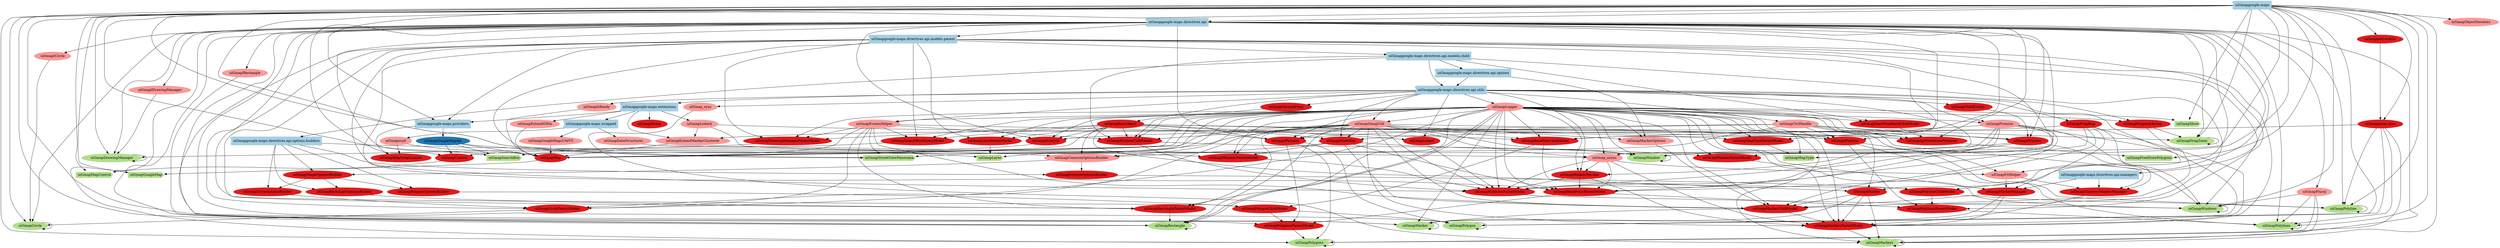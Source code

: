 digraph dependencies {
  node[shape="component",style="filled",colorscheme=paired12]

    node[shape="component"]
    
      "uiGmapgoogle-maps.providers"[label="uiGmapgoogle-maps.providers", color=1]
    
      "uiGmapgoogle-maps.wrapped"[label="uiGmapgoogle-maps.wrapped", color=1]
    
      "uiGmapgoogle-maps.extensions"[label="uiGmapgoogle-maps.extensions", color=1]
    
      "uiGmapgoogle-maps.directives.api.utils"[label="uiGmapgoogle-maps.directives.api.utils", color=1]
    
      "uiGmapgoogle-maps.directives.api.managers"[label="uiGmapgoogle-maps.directives.api.managers", color=1]
    
      "uiGmapgoogle-maps.directives.api.options"[label="uiGmapgoogle-maps.directives.api.options", color=1]
    
      "uiGmapgoogle-maps.directives.api.options.builders"[label="uiGmapgoogle-maps.directives.api.options.builders", color=1]
    
      "uiGmapgoogle-maps.directives.api.models.child"[label="uiGmapgoogle-maps.directives.api.models.child", color=1]
    
      "uiGmapgoogle-maps.directives.api.models.parent"[label="uiGmapgoogle-maps.directives.api.models.parent", color=1]
    
      "uiGmapgoogle-maps.directives.api"[label="uiGmapgoogle-maps.directives.api", color=1]
    
      "uiGmapgoogle-maps"[label="uiGmapgoogle-maps", color=1]
    

    
      
    
      
    
      
        "uiGmapgoogle-maps.extensions" -> "uiGmapgoogle-maps.wrapped"
      
        "uiGmapgoogle-maps.extensions" -> "uiGmapgoogle-maps.providers"
      
    
      
        "uiGmapgoogle-maps.directives.api.utils" -> "uiGmapgoogle-maps.extensions"
      
    
      
    
      
        "uiGmapgoogle-maps.directives.api.options" -> "uiGmapgoogle-maps.directives.api.utils"
      
    
      
    
      
        "uiGmapgoogle-maps.directives.api.models.child" -> "uiGmapgoogle-maps.directives.api.utils"
      
        "uiGmapgoogle-maps.directives.api.models.child" -> "uiGmapgoogle-maps.directives.api.options"
      
        "uiGmapgoogle-maps.directives.api.models.child" -> "uiGmapgoogle-maps.directives.api.options.builders"
      
    
      
        "uiGmapgoogle-maps.directives.api.models.parent" -> "uiGmapgoogle-maps.directives.api.managers"
      
        "uiGmapgoogle-maps.directives.api.models.parent" -> "uiGmapgoogle-maps.directives.api.models.child"
      
        "uiGmapgoogle-maps.directives.api.models.parent" -> "uiGmapgoogle-maps.providers"
      
    
      
        "uiGmapgoogle-maps.directives.api" -> "uiGmapgoogle-maps.directives.api.models.parent"
      
    
      
        "uiGmapgoogle-maps" -> "uiGmapgoogle-maps.directives.api"
      
        "uiGmapgoogle-maps" -> "uiGmapgoogle-maps.providers"
      
    

    node[shape="ellipse"]


    
      
        "uiGmapGoogleMapApi"[label="uiGmapGoogleMapApi", color=2]
      

      

      

      
        "uiGmapMapScriptLoader"[label="uiGmapMapScriptLoader", color=6]
      


      node[shape="cds"]

      

      





      node[shape="ellipse"]
      
        "uiGmapgoogle-maps.providers" -> "uiGmapGoogleMapApi"
      

      

      

      

      
        "uiGmapgoogle-maps.providers" -> "uiGmapMapScriptLoader"
      

      











      node[shape="ellipse",style="filled", color=8]
      
        
      

      

      

      

      
        
          "uiGmapuuid"[label="uiGmapuuid"]
          "uiGmapuuid" -> "uiGmapMapScriptLoader"
        
      

      

    
      

      

      
        "uiGmapuuid"[label="uiGmapuuid", color=5]
      
        "uiGmapGoogleMapsUtilV3"[label="uiGmapGoogleMapsUtilV3", color=5]
      
        "uiGmapDataStructures"[label="uiGmapDataStructures", color=5]
      

      


      node[shape="cds"]

      

      





      node[shape="ellipse"]
      

      

      

      
        "uiGmapgoogle-maps.wrapped" -> "uiGmapuuid"
      
        "uiGmapgoogle-maps.wrapped" -> "uiGmapGoogleMapsUtilV3"
      
        "uiGmapgoogle-maps.wrapped" -> "uiGmapDataStructures"
      

      

      











      node[shape="ellipse",style="filled", color=8]
      

      

      

      
        
      
        
      
        
      

      

      

    
      

      

      
        "uiGmapExtendGWin"[label="uiGmapExtendGWin", color=5]
      
        "uiGmapLodash"[label="uiGmapLodash", color=5]
      
        "uiGmapExtendMarkerClusterer"[label="uiGmapExtendMarkerClusterer", color=5]
      

      
        "uiGmapString"[label="uiGmapString", color=6]
      


      node[shape="cds"]

      

      





      node[shape="ellipse"]
      

      

      

      
        "uiGmapgoogle-maps.extensions" -> "uiGmapExtendGWin"
      
        "uiGmapgoogle-maps.extensions" -> "uiGmapLodash"
      
        "uiGmapgoogle-maps.extensions" -> "uiGmapExtendMarkerClusterer"
      

      
        "uiGmapgoogle-maps.extensions" -> "uiGmapString"
      

      











      node[shape="ellipse",style="filled", color=8]
      

      

      

      
        
      
        
      
        
          "uiGmapLodash"[label="uiGmapLodash"]
          "uiGmapLodash" -> "uiGmapExtendMarkerClusterer"
        
          "uiGmapPropMap"[label="uiGmapPropMap"]
          "uiGmapPropMap" -> "uiGmapExtendMarkerClusterer"
        
      

      
        
      

      

    
      

      

      
        "uiGmap_sync"[label="uiGmap_sync", color=5]
      
        "uiGmap_async"[label="uiGmap_async", color=5]
      
        "uiGmapCtrlHandle"[label="uiGmapCtrlHandle", color=5]
      
        "uiGmapEventsHelper"[label="uiGmapEventsHelper", color=5]
      
        "uiGmapFitHelper"[label="uiGmapFitHelper", color=5]
      
        "uiGmapGmapUtil"[label="uiGmapGmapUtil", color=5]
      
        "uiGmapIsReady"[label="uiGmapIsReady", color=5]
      
        "uiGmapLogger"[label="uiGmapLogger", color=5]
      
        "uiGmapPromise"[label="uiGmapPromise", color=5]
      

      
        "uiGmapBaseObject"[label="uiGmapBaseObject", color=6]
      
        "uiGmapChildEvents"[label="uiGmapChildEvents", color=6]
      
        "uiGmapLinked"[label="uiGmapLinked", color=6]
      
        "uiGmapModelKey"[label="uiGmapModelKey", color=6]
      
        "uiGmapModelsWatcher"[label="uiGmapModelsWatcher", color=6]
      
        "uiGmapPropMap"[label="uiGmapPropMap", color=6]
      
        "uiGmapPropertyAction"[label="uiGmapPropertyAction", color=6]
      
        "uiGmapChromeFixes"[label="uiGmapChromeFixes", color=6]
      


      node[shape="cds"]

      

      





      node[shape="ellipse"]
      

      

      

      
        "uiGmapgoogle-maps.directives.api.utils" -> "uiGmap_sync"
      
        "uiGmapgoogle-maps.directives.api.utils" -> "uiGmap_async"
      
        "uiGmapgoogle-maps.directives.api.utils" -> "uiGmapCtrlHandle"
      
        "uiGmapgoogle-maps.directives.api.utils" -> "uiGmapEventsHelper"
      
        "uiGmapgoogle-maps.directives.api.utils" -> "uiGmapFitHelper"
      
        "uiGmapgoogle-maps.directives.api.utils" -> "uiGmapGmapUtil"
      
        "uiGmapgoogle-maps.directives.api.utils" -> "uiGmapIsReady"
      
        "uiGmapgoogle-maps.directives.api.utils" -> "uiGmapLogger"
      
        "uiGmapgoogle-maps.directives.api.utils" -> "uiGmapPromise"
      

      
        "uiGmapgoogle-maps.directives.api.utils" -> "uiGmapBaseObject"
      
        "uiGmapgoogle-maps.directives.api.utils" -> "uiGmapChildEvents"
      
        "uiGmapgoogle-maps.directives.api.utils" -> "uiGmapLinked"
      
        "uiGmapgoogle-maps.directives.api.utils" -> "uiGmapModelKey"
      
        "uiGmapgoogle-maps.directives.api.utils" -> "uiGmapModelsWatcher"
      
        "uiGmapgoogle-maps.directives.api.utils" -> "uiGmapPropMap"
      
        "uiGmapgoogle-maps.directives.api.utils" -> "uiGmapPropertyAction"
      
        "uiGmapgoogle-maps.directives.api.utils" -> "uiGmapChromeFixes"
      

      











      node[shape="ellipse",style="filled", color=8]
      

      

      

      
        
      
        
          "uiGmapPromise"[label="uiGmapPromise"]
          "uiGmapPromise" -> "uiGmap_async"
        
          "uiGmapLogger"[label="uiGmapLogger"]
          "uiGmapLogger" -> "uiGmap_async"
        
          "uiGmapDataStructures"[label="uiGmapDataStructures"]
          "uiGmapDataStructures" -> "uiGmap_async"
        
          "uiGmapGmapUtil"[label="uiGmapGmapUtil"]
          "uiGmapGmapUtil" -> "uiGmap_async"
        
      
        
      
        
          "uiGmapLogger"[label="uiGmapLogger"]
          "uiGmapLogger" -> "uiGmapEventsHelper"
        
      
        
          "uiGmapLogger"[label="uiGmapLogger"]
          "uiGmapLogger" -> "uiGmapFitHelper"
        
          "uiGmap_async"[label="uiGmap_async"]
          "uiGmap_async" -> "uiGmapFitHelper"
        
      
        
          "uiGmapLogger"[label="uiGmapLogger"]
          "uiGmapLogger" -> "uiGmapGmapUtil"
        
      
        
      
        
      
        
          "uiGmapLogger"[label="uiGmapLogger"]
          "uiGmapLogger" -> "uiGmapPromise"
        
      

      
        
      
        
      
        
          "uiGmapBaseObject"[label="uiGmapBaseObject"]
          "uiGmapBaseObject" -> "uiGmapLinked"
        
      
        
          "uiGmapBaseObject"[label="uiGmapBaseObject"]
          "uiGmapBaseObject" -> "uiGmapModelKey"
        
          "uiGmapGmapUtil"[label="uiGmapGmapUtil"]
          "uiGmapGmapUtil" -> "uiGmapModelKey"
        
          "uiGmapPromise"[label="uiGmapPromise"]
          "uiGmapPromise" -> "uiGmapModelKey"
        
      
        
          "uiGmapLogger"[label="uiGmapLogger"]
          "uiGmapLogger" -> "uiGmapModelsWatcher"
        
          "uiGmap_async"[label="uiGmap_async"]
          "uiGmap_async" -> "uiGmapModelsWatcher"
        
          "uiGmapPromise"[label="uiGmapPromise"]
          "uiGmapPromise" -> "uiGmapModelsWatcher"
        
      
        
      
        
          "uiGmapLogger"[label="uiGmapLogger"]
          "uiGmapLogger" -> "uiGmapPropertyAction"
        
      
        
      

      

    
      

      

      

      
        "uiGmapClustererMarkerManager"[label="uiGmapClustererMarkerManager", color=6]
      
        "uiGmapMarkerManager"[label="uiGmapMarkerManager", color=6]
      


      node[shape="cds"]

      

      





      node[shape="ellipse"]
      

      

      

      

      
        "uiGmapgoogle-maps.directives.api.managers" -> "uiGmapClustererMarkerManager"
      
        "uiGmapgoogle-maps.directives.api.managers" -> "uiGmapMarkerManager"
      

      











      node[shape="ellipse",style="filled", color=8]
      

      

      

      

      
        
          "uiGmapLogger"[label="uiGmapLogger"]
          "uiGmapLogger" -> "uiGmapClustererMarkerManager"
        
          "uiGmapFitHelper"[label="uiGmapFitHelper"]
          "uiGmapFitHelper" -> "uiGmapClustererMarkerManager"
        
          "uiGmapPropMap"[label="uiGmapPropMap"]
          "uiGmapPropMap" -> "uiGmapClustererMarkerManager"
        
      
        
          "uiGmapLogger"[label="uiGmapLogger"]
          "uiGmapLogger" -> "uiGmapMarkerManager"
        
          "uiGmapFitHelper"[label="uiGmapFitHelper"]
          "uiGmapFitHelper" -> "uiGmapMarkerManager"
        
          "uiGmapPropMap"[label="uiGmapPropMap"]
          "uiGmapPropMap" -> "uiGmapMarkerManager"
        
      

      

    
      

      

      
        "uiGmapMarkerOptions"[label="uiGmapMarkerOptions", color=5]
      

      


      node[shape="cds"]

      

      





      node[shape="ellipse"]
      

      

      

      
        "uiGmapgoogle-maps.directives.api.options" -> "uiGmapMarkerOptions"
      

      

      











      node[shape="ellipse",style="filled", color=8]
      

      

      

      
        
          "uiGmapLogger"[label="uiGmapLogger"]
          "uiGmapLogger" -> "uiGmapMarkerOptions"
        
          "uiGmapGmapUtil"[label="uiGmapGmapUtil"]
          "uiGmapGmapUtil" -> "uiGmapMarkerOptions"
        
      

      

      

    
      

      

      
        "uiGmapCommonOptionsBuilder"[label="uiGmapCommonOptionsBuilder", color=5]
      

      
        "uiGmapPolylineOptionsBuilder"[label="uiGmapPolylineOptionsBuilder", color=6]
      
        "uiGmapShapeOptionsBuilder"[label="uiGmapShapeOptionsBuilder", color=6]
      
        "uiGmapPolygonOptionsBuilder"[label="uiGmapPolygonOptionsBuilder", color=6]
      
        "uiGmapRectangleOptionsBuilder"[label="uiGmapRectangleOptionsBuilder", color=6]
      
        "uiGmapCircleOptionsBuilder"[label="uiGmapCircleOptionsBuilder", color=6]
      


      node[shape="cds"]

      

      





      node[shape="ellipse"]
      

      

      

      
        "uiGmapgoogle-maps.directives.api.options.builders" -> "uiGmapCommonOptionsBuilder"
      

      
        "uiGmapgoogle-maps.directives.api.options.builders" -> "uiGmapPolylineOptionsBuilder"
      
        "uiGmapgoogle-maps.directives.api.options.builders" -> "uiGmapShapeOptionsBuilder"
      
        "uiGmapgoogle-maps.directives.api.options.builders" -> "uiGmapPolygonOptionsBuilder"
      
        "uiGmapgoogle-maps.directives.api.options.builders" -> "uiGmapRectangleOptionsBuilder"
      
        "uiGmapgoogle-maps.directives.api.options.builders" -> "uiGmapCircleOptionsBuilder"
      

      











      node[shape="ellipse",style="filled", color=8]
      

      

      

      
        
          "uiGmapBaseObject"[label="uiGmapBaseObject"]
          "uiGmapBaseObject" -> "uiGmapCommonOptionsBuilder"
        
          "uiGmapLogger"[label="uiGmapLogger"]
          "uiGmapLogger" -> "uiGmapCommonOptionsBuilder"
        
          "uiGmapModelKey"[label="uiGmapModelKey"]
          "uiGmapModelKey" -> "uiGmapCommonOptionsBuilder"
        
      

      
        
          "uiGmapCommonOptionsBuilder"[label="uiGmapCommonOptionsBuilder"]
          "uiGmapCommonOptionsBuilder" -> "uiGmapPolylineOptionsBuilder"
        
      
        
          "uiGmapCommonOptionsBuilder"[label="uiGmapCommonOptionsBuilder"]
          "uiGmapCommonOptionsBuilder" -> "uiGmapShapeOptionsBuilder"
        
      
        
          "uiGmapShapeOptionsBuilder"[label="uiGmapShapeOptionsBuilder"]
          "uiGmapShapeOptionsBuilder" -> "uiGmapPolygonOptionsBuilder"
        
      
        
          "uiGmapShapeOptionsBuilder"[label="uiGmapShapeOptionsBuilder"]
          "uiGmapShapeOptionsBuilder" -> "uiGmapRectangleOptionsBuilder"
        
      
        
          "uiGmapShapeOptionsBuilder"[label="uiGmapShapeOptionsBuilder"]
          "uiGmapShapeOptionsBuilder" -> "uiGmapCircleOptionsBuilder"
        
      

      

    
      

      

      

      
        "uiGmapDrawFreeHandChildModel"[label="uiGmapDrawFreeHandChildModel", color=6]
      
        "uiGmapMarkerChildModel"[label="uiGmapMarkerChildModel", color=6]
      
        "uiGmapWindowChildModel"[label="uiGmapWindowChildModel", color=6]
      


      node[shape="cds"]

      

      





      node[shape="ellipse"]
      

      

      

      

      
        "uiGmapgoogle-maps.directives.api.models.child" -> "uiGmapDrawFreeHandChildModel"
      
        "uiGmapgoogle-maps.directives.api.models.child" -> "uiGmapMarkerChildModel"
      
        "uiGmapgoogle-maps.directives.api.models.child" -> "uiGmapWindowChildModel"
      

      











      node[shape="ellipse",style="filled", color=8]
      

      

      

      

      
        
          "uiGmapLogger"[label="uiGmapLogger"]
          "uiGmapLogger" -> "uiGmapDrawFreeHandChildModel"
        
      
        
          "uiGmapModelKey"[label="uiGmapModelKey"]
          "uiGmapModelKey" -> "uiGmapMarkerChildModel"
        
          "uiGmapGmapUtil"[label="uiGmapGmapUtil"]
          "uiGmapGmapUtil" -> "uiGmapMarkerChildModel"
        
          "uiGmapLogger"[label="uiGmapLogger"]
          "uiGmapLogger" -> "uiGmapMarkerChildModel"
        
          "uiGmapEventsHelper"[label="uiGmapEventsHelper"]
          "uiGmapEventsHelper" -> "uiGmapMarkerChildModel"
        
          "uiGmapPropertyAction"[label="uiGmapPropertyAction"]
          "uiGmapPropertyAction" -> "uiGmapMarkerChildModel"
        
          "uiGmapMarkerOptions"[label="uiGmapMarkerOptions"]
          "uiGmapMarkerOptions" -> "uiGmapMarkerChildModel"
        
          "uiGmapIMarker"[label="uiGmapIMarker"]
          "uiGmapIMarker" -> "uiGmapMarkerChildModel"
        
          "uiGmapMarkerManager"[label="uiGmapMarkerManager"]
          "uiGmapMarkerManager" -> "uiGmapMarkerChildModel"
        
          "uiGmapPromise"[label="uiGmapPromise"]
          "uiGmapPromise" -> "uiGmapMarkerChildModel"
        
      
        
          "uiGmapBaseObject"[label="uiGmapBaseObject"]
          "uiGmapBaseObject" -> "uiGmapWindowChildModel"
        
          "uiGmapGmapUtil"[label="uiGmapGmapUtil"]
          "uiGmapGmapUtil" -> "uiGmapWindowChildModel"
        
          "uiGmapLogger"[label="uiGmapLogger"]
          "uiGmapLogger" -> "uiGmapWindowChildModel"
        
          "uiGmapChromeFixes"[label="uiGmapChromeFixes"]
          "uiGmapChromeFixes" -> "uiGmapWindowChildModel"
        
          "uiGmapEventsHelper"[label="uiGmapEventsHelper"]
          "uiGmapEventsHelper" -> "uiGmapWindowChildModel"
        
      

      

    
      

      

      

      
        "uiGmapBasePolysParentModel"[label="uiGmapBasePolysParentModel", color=6]
      
        "uiGmapCircleParentModel"[label="uiGmapCircleParentModel", color=6]
      
        "uiGmapDrawingManagerParentModel"[label="uiGmapDrawingManagerParentModel", color=6]
      
        "uiGmapIMarkerParentModel"[label="uiGmapIMarkerParentModel", color=6]
      
        "uiGmapIWindowParentModel"[label="uiGmapIWindowParentModel", color=6]
      
        "uiGmapLayerParentModel"[label="uiGmapLayerParentModel", color=6]
      
        "uiGmapMapTypeParentModel"[label="uiGmapMapTypeParentModel", color=6]
      
        "uiGmapMarkersParentModel"[label="uiGmapMarkersParentModel", color=6]
      
        "uiGmapPolygonsParentModel"[label="uiGmapPolygonsParentModel", color=6]
      
        "uiGmapPolylinesParentModel"[label="uiGmapPolylinesParentModel", color=6]
      
        "uiGmapRectangleParentModel"[label="uiGmapRectangleParentModel", color=6]
      
        "uiGmapSearchBoxParentModel"[label="uiGmapSearchBoxParentModel", color=6]
      
        "uiGmapWindowsParentModel"[label="uiGmapWindowsParentModel", color=6]
      


      node[shape="cds"]

      

      





      node[shape="ellipse"]
      

      

      

      

      
        "uiGmapgoogle-maps.directives.api.models.parent" -> "uiGmapBasePolysParentModel"
      
        "uiGmapgoogle-maps.directives.api.models.parent" -> "uiGmapCircleParentModel"
      
        "uiGmapgoogle-maps.directives.api.models.parent" -> "uiGmapDrawingManagerParentModel"
      
        "uiGmapgoogle-maps.directives.api.models.parent" -> "uiGmapIMarkerParentModel"
      
        "uiGmapgoogle-maps.directives.api.models.parent" -> "uiGmapIWindowParentModel"
      
        "uiGmapgoogle-maps.directives.api.models.parent" -> "uiGmapLayerParentModel"
      
        "uiGmapgoogle-maps.directives.api.models.parent" -> "uiGmapMapTypeParentModel"
      
        "uiGmapgoogle-maps.directives.api.models.parent" -> "uiGmapMarkersParentModel"
      
        "uiGmapgoogle-maps.directives.api.models.parent" -> "uiGmapPolygonsParentModel"
      
        "uiGmapgoogle-maps.directives.api.models.parent" -> "uiGmapPolylinesParentModel"
      
        "uiGmapgoogle-maps.directives.api.models.parent" -> "uiGmapRectangleParentModel"
      
        "uiGmapgoogle-maps.directives.api.models.parent" -> "uiGmapSearchBoxParentModel"
      
        "uiGmapgoogle-maps.directives.api.models.parent" -> "uiGmapWindowsParentModel"
      

      











      node[shape="ellipse",style="filled", color=8]
      

      

      

      

      
        
          "uiGmapLogger"[label="uiGmapLogger"]
          "uiGmapLogger" -> "uiGmapBasePolysParentModel"
        
          "uiGmapModelKey"[label="uiGmapModelKey"]
          "uiGmapModelKey" -> "uiGmapBasePolysParentModel"
        
          "uiGmapModelsWatcher"[label="uiGmapModelsWatcher"]
          "uiGmapModelsWatcher" -> "uiGmapBasePolysParentModel"
        
          "uiGmapPropMap"[label="uiGmapPropMap"]
          "uiGmapPropMap" -> "uiGmapBasePolysParentModel"
        
          "uiGmap_async"[label="uiGmap_async"]
          "uiGmap_async" -> "uiGmapBasePolysParentModel"
        
          "uiGmapPromise"[label="uiGmapPromise"]
          "uiGmapPromise" -> "uiGmapBasePolysParentModel"
        
      
        
          "uiGmapLogger"[label="uiGmapLogger"]
          "uiGmapLogger" -> "uiGmapCircleParentModel"
        
          "uiGmapGmapUtil"[label="uiGmapGmapUtil"]
          "uiGmapGmapUtil" -> "uiGmapCircleParentModel"
        
          "uiGmapEventsHelper"[label="uiGmapEventsHelper"]
          "uiGmapEventsHelper" -> "uiGmapCircleParentModel"
        
          "uiGmapCircleOptionsBuilder"[label="uiGmapCircleOptionsBuilder"]
          "uiGmapCircleOptionsBuilder" -> "uiGmapCircleParentModel"
        
      
        
          "uiGmapLogger"[label="uiGmapLogger"]
          "uiGmapLogger" -> "uiGmapDrawingManagerParentModel"
        
          "uiGmapBaseObject"[label="uiGmapBaseObject"]
          "uiGmapBaseObject" -> "uiGmapDrawingManagerParentModel"
        
          "uiGmapEventsHelper"[label="uiGmapEventsHelper"]
          "uiGmapEventsHelper" -> "uiGmapDrawingManagerParentModel"
        
      
        
          "uiGmapModelKey"[label="uiGmapModelKey"]
          "uiGmapModelKey" -> "uiGmapIMarkerParentModel"
        
          "uiGmapLogger"[label="uiGmapLogger"]
          "uiGmapLogger" -> "uiGmapIMarkerParentModel"
        
      
        
          "uiGmapModelKey"[label="uiGmapModelKey"]
          "uiGmapModelKey" -> "uiGmapIWindowParentModel"
        
          "uiGmapGmapUtil"[label="uiGmapGmapUtil"]
          "uiGmapGmapUtil" -> "uiGmapIWindowParentModel"
        
          "uiGmapLogger"[label="uiGmapLogger"]
          "uiGmapLogger" -> "uiGmapIWindowParentModel"
        
      
        
          "uiGmapBaseObject"[label="uiGmapBaseObject"]
          "uiGmapBaseObject" -> "uiGmapLayerParentModel"
        
          "uiGmapLogger"[label="uiGmapLogger"]
          "uiGmapLogger" -> "uiGmapLayerParentModel"
        
      
        
          "uiGmapBaseObject"[label="uiGmapBaseObject"]
          "uiGmapBaseObject" -> "uiGmapMapTypeParentModel"
        
          "uiGmapLogger"[label="uiGmapLogger"]
          "uiGmapLogger" -> "uiGmapMapTypeParentModel"
        
      
        
          "uiGmapIMarkerParentModel"[label="uiGmapIMarkerParentModel"]
          "uiGmapIMarkerParentModel" -> "uiGmapMarkersParentModel"
        
          "uiGmapModelsWatcher"[label="uiGmapModelsWatcher"]
          "uiGmapModelsWatcher" -> "uiGmapMarkersParentModel"
        
          "uiGmapPropMap"[label="uiGmapPropMap"]
          "uiGmapPropMap" -> "uiGmapMarkersParentModel"
        
          "uiGmapMarkerChildModel"[label="uiGmapMarkerChildModel"]
          "uiGmapMarkerChildModel" -> "uiGmapMarkersParentModel"
        
          "uiGmap_async"[label="uiGmap_async"]
          "uiGmap_async" -> "uiGmapMarkersParentModel"
        
          "uiGmapClustererMarkerManager"[label="uiGmapClustererMarkerManager"]
          "uiGmapClustererMarkerManager" -> "uiGmapMarkersParentModel"
        
          "uiGmapMarkerManager"[label="uiGmapMarkerManager"]
          "uiGmapMarkerManager" -> "uiGmapMarkersParentModel"
        
          "uiGmapIMarker"[label="uiGmapIMarker"]
          "uiGmapIMarker" -> "uiGmapMarkersParentModel"
        
          "uiGmapPromise"[label="uiGmapPromise"]
          "uiGmapPromise" -> "uiGmapMarkersParentModel"
        
          "uiGmapGmapUtil"[label="uiGmapGmapUtil"]
          "uiGmapGmapUtil" -> "uiGmapMarkersParentModel"
        
          "uiGmapLogger"[label="uiGmapLogger"]
          "uiGmapLogger" -> "uiGmapMarkersParentModel"
        
      
        
          "uiGmapBasePolysParentModel"[label="uiGmapBasePolysParentModel"]
          "uiGmapBasePolysParentModel" -> "uiGmapPolygonsParentModel"
        
          "uiGmapPolygonChildModel"[label="uiGmapPolygonChildModel"]
          "uiGmapPolygonChildModel" -> "uiGmapPolygonsParentModel"
        
          "uiGmapIPolygon"[label="uiGmapIPolygon"]
          "uiGmapIPolygon" -> "uiGmapPolygonsParentModel"
        
      
        
          "uiGmapBasePolysParentModel"[label="uiGmapBasePolysParentModel"]
          "uiGmapBasePolysParentModel" -> "uiGmapPolylinesParentModel"
        
          "uiGmapPolylineChildModel"[label="uiGmapPolylineChildModel"]
          "uiGmapPolylineChildModel" -> "uiGmapPolylinesParentModel"
        
          "uiGmapIPolyline"[label="uiGmapIPolyline"]
          "uiGmapIPolyline" -> "uiGmapPolylinesParentModel"
        
      
        
          "uiGmapLogger"[label="uiGmapLogger"]
          "uiGmapLogger" -> "uiGmapRectangleParentModel"
        
          "uiGmapGmapUtil"[label="uiGmapGmapUtil"]
          "uiGmapGmapUtil" -> "uiGmapRectangleParentModel"
        
          "uiGmapEventsHelper"[label="uiGmapEventsHelper"]
          "uiGmapEventsHelper" -> "uiGmapRectangleParentModel"
        
          "uiGmapRectangleOptionsBuilder"[label="uiGmapRectangleOptionsBuilder"]
          "uiGmapRectangleOptionsBuilder" -> "uiGmapRectangleParentModel"
        
      
        
          "uiGmapBaseObject"[label="uiGmapBaseObject"]
          "uiGmapBaseObject" -> "uiGmapSearchBoxParentModel"
        
          "uiGmapLogger"[label="uiGmapLogger"]
          "uiGmapLogger" -> "uiGmapSearchBoxParentModel"
        
          "uiGmapEventsHelper"[label="uiGmapEventsHelper"]
          "uiGmapEventsHelper" -> "uiGmapSearchBoxParentModel"
        
      
        
          "uiGmapIWindowParentModel"[label="uiGmapIWindowParentModel"]
          "uiGmapIWindowParentModel" -> "uiGmapWindowsParentModel"
        
          "uiGmapModelsWatcher"[label="uiGmapModelsWatcher"]
          "uiGmapModelsWatcher" -> "uiGmapWindowsParentModel"
        
          "uiGmapPropMap"[label="uiGmapPropMap"]
          "uiGmapPropMap" -> "uiGmapWindowsParentModel"
        
          "uiGmapWindowChildModel"[label="uiGmapWindowChildModel"]
          "uiGmapWindowChildModel" -> "uiGmapWindowsParentModel"
        
          "uiGmapLinked"[label="uiGmapLinked"]
          "uiGmapLinked" -> "uiGmapWindowsParentModel"
        
          "uiGmap_async"[label="uiGmap_async"]
          "uiGmap_async" -> "uiGmapWindowsParentModel"
        
          "uiGmapLogger"[label="uiGmapLogger"]
          "uiGmapLogger" -> "uiGmapWindowsParentModel"
        
          "uiGmapPromise"[label="uiGmapPromise"]
          "uiGmapPromise" -> "uiGmapWindowsParentModel"
        
          "uiGmapIWindow"[label="uiGmapIWindow"]
          "uiGmapIWindow" -> "uiGmapWindowsParentModel"
        
          "uiGmapGmapUtil"[label="uiGmapGmapUtil"]
          "uiGmapGmapUtil" -> "uiGmapWindowsParentModel"
        
      

      

    
      

      

      
        "uiGmapDragZoom"[label="uiGmapDragZoom", color=5]
      
        "uiGmapICircle"[label="uiGmapICircle", color=5]
      
        "uiGmapIDrawingManager"[label="uiGmapIDrawingManager", color=5]
      
        "uiGmapIRectangle"[label="uiGmapIRectangle", color=5]
      
        "uiGmapPlural"[label="uiGmapPlural", color=5]
      

      
        "uiGmapBasePolyChildModel"[label="uiGmapBasePolyChildModel", color=6]
      
        "uiGmapPolygonChildModel"[label="uiGmapPolygonChildModel", color=6]
      
        "uiGmapPolylineChildModel"[label="uiGmapPolylineChildModel", color=6]
      
        "uiGmapCircle"[label="uiGmapCircle", color=6]
      
        "uiGmapControl"[label="uiGmapControl", color=6]
      
        "uiGmapDrawingManager"[label="uiGmapDrawingManager", color=6]
      
        "uiGmapApiFreeDrawPolygons"[label="uiGmapApiFreeDrawPolygons", color=6]
      
        "uiGmapIControl"[label="uiGmapIControl", color=6]
      
        "uiGmapIMarker"[label="uiGmapIMarker", color=6]
      
        "uiGmapIPolygon"[label="uiGmapIPolygon", color=6]
      
        "uiGmapIPolyline"[label="uiGmapIPolyline", color=6]
      
        "uiGmapIWindow"[label="uiGmapIWindow", color=6]
      
        "uiGmapMap"[label="uiGmapMap", color=6]
      
        "uiGmapMarker"[label="uiGmapMarker", color=6]
      
        "uiGmapMarkers"[label="uiGmapMarkers", color=6]
      
        "uiGmapPolygon"[label="uiGmapPolygon", color=6]
      
        "uiGmapPolygons"[label="uiGmapPolygons", color=6]
      
        "uiGmapPolyline"[label="uiGmapPolyline", color=6]
      
        "uiGmapPolylines"[label="uiGmapPolylines", color=6]
      
        "uiGmapRectangle"[label="uiGmapRectangle", color=6]
      
        "uiGmapWindow"[label="uiGmapWindow", color=6]
      
        "uiGmapWindows"[label="uiGmapWindows", color=6]
      


      node[shape="cds"]

      

      





      node[shape="ellipse"]
      

      

      

      
        "uiGmapgoogle-maps.directives.api" -> "uiGmapDragZoom"
      
        "uiGmapgoogle-maps.directives.api" -> "uiGmapICircle"
      
        "uiGmapgoogle-maps.directives.api" -> "uiGmapIDrawingManager"
      
        "uiGmapgoogle-maps.directives.api" -> "uiGmapIRectangle"
      
        "uiGmapgoogle-maps.directives.api" -> "uiGmapPlural"
      

      
        "uiGmapgoogle-maps.directives.api" -> "uiGmapBasePolyChildModel"
      
        "uiGmapgoogle-maps.directives.api" -> "uiGmapPolygonChildModel"
      
        "uiGmapgoogle-maps.directives.api" -> "uiGmapPolylineChildModel"
      
        "uiGmapgoogle-maps.directives.api" -> "uiGmapCircle"
      
        "uiGmapgoogle-maps.directives.api" -> "uiGmapControl"
      
        "uiGmapgoogle-maps.directives.api" -> "uiGmapDrawingManager"
      
        "uiGmapgoogle-maps.directives.api" -> "uiGmapApiFreeDrawPolygons"
      
        "uiGmapgoogle-maps.directives.api" -> "uiGmapIControl"
      
        "uiGmapgoogle-maps.directives.api" -> "uiGmapIMarker"
      
        "uiGmapgoogle-maps.directives.api" -> "uiGmapIPolygon"
      
        "uiGmapgoogle-maps.directives.api" -> "uiGmapIPolyline"
      
        "uiGmapgoogle-maps.directives.api" -> "uiGmapIWindow"
      
        "uiGmapgoogle-maps.directives.api" -> "uiGmapMap"
      
        "uiGmapgoogle-maps.directives.api" -> "uiGmapMarker"
      
        "uiGmapgoogle-maps.directives.api" -> "uiGmapMarkers"
      
        "uiGmapgoogle-maps.directives.api" -> "uiGmapPolygon"
      
        "uiGmapgoogle-maps.directives.api" -> "uiGmapPolygons"
      
        "uiGmapgoogle-maps.directives.api" -> "uiGmapPolyline"
      
        "uiGmapgoogle-maps.directives.api" -> "uiGmapPolylines"
      
        "uiGmapgoogle-maps.directives.api" -> "uiGmapRectangle"
      
        "uiGmapgoogle-maps.directives.api" -> "uiGmapWindow"
      
        "uiGmapgoogle-maps.directives.api" -> "uiGmapWindows"
      

      











      node[shape="ellipse",style="filled", color=8]
      

      

      

      
        
          "uiGmapCtrlHandle"[label="uiGmapCtrlHandle"]
          "uiGmapCtrlHandle" -> "uiGmapDragZoom"
        
          "uiGmapPropertyAction"[label="uiGmapPropertyAction"]
          "uiGmapPropertyAction" -> "uiGmapDragZoom"
        
      
        
      
        
      
        
      
        
      

      
        
          "uiGmapLogger"[label="uiGmapLogger"]
          "uiGmapLogger" -> "uiGmapBasePolyChildModel"
        
          "uiGmaparray-sync"[label="uiGmaparray-sync"]
          "uiGmaparray-sync" -> "uiGmapBasePolyChildModel"
        
          "uiGmapGmapUtil"[label="uiGmapGmapUtil"]
          "uiGmapGmapUtil" -> "uiGmapBasePolyChildModel"
        
          "uiGmapEventsHelper"[label="uiGmapEventsHelper"]
          "uiGmapEventsHelper" -> "uiGmapBasePolyChildModel"
        
      
        
          "uiGmapBasePolyChildModel"[label="uiGmapBasePolyChildModel"]
          "uiGmapBasePolyChildModel" -> "uiGmapPolygonChildModel"
        
          "uiGmapPolygonOptionsBuilder"[label="uiGmapPolygonOptionsBuilder"]
          "uiGmapPolygonOptionsBuilder" -> "uiGmapPolygonChildModel"
        
      
        
          "uiGmapBasePolyChildModel"[label="uiGmapBasePolyChildModel"]
          "uiGmapBasePolyChildModel" -> "uiGmapPolylineChildModel"
        
          "uiGmapPolylineOptionsBuilder"[label="uiGmapPolylineOptionsBuilder"]
          "uiGmapPolylineOptionsBuilder" -> "uiGmapPolylineChildModel"
        
      
        
          "uiGmapICircle"[label="uiGmapICircle"]
          "uiGmapICircle" -> "uiGmapCircle"
        
          "uiGmapCircleParentModel"[label="uiGmapCircleParentModel"]
          "uiGmapCircleParentModel" -> "uiGmapCircle"
        
      
        
          "uiGmapIControl"[label="uiGmapIControl"]
          "uiGmapIControl" -> "uiGmapControl"
        
          "uiGmapGoogleMapApi"[label="uiGmapGoogleMapApi"]
          "uiGmapGoogleMapApi" -> "uiGmapControl"
        
      
        
          "uiGmapIDrawingManager"[label="uiGmapIDrawingManager"]
          "uiGmapIDrawingManager" -> "uiGmapDrawingManager"
        
          "uiGmapDrawingManagerParentModel"[label="uiGmapDrawingManagerParentModel"]
          "uiGmapDrawingManagerParentModel" -> "uiGmapDrawingManager"
        
      
        
          "uiGmapLogger"[label="uiGmapLogger"]
          "uiGmapLogger" -> "uiGmapApiFreeDrawPolygons"
        
          "uiGmapBaseObject"[label="uiGmapBaseObject"]
          "uiGmapBaseObject" -> "uiGmapApiFreeDrawPolygons"
        
          "uiGmapCtrlHandle"[label="uiGmapCtrlHandle"]
          "uiGmapCtrlHandle" -> "uiGmapApiFreeDrawPolygons"
        
          "uiGmapDrawFreeHandChildModel"[label="uiGmapDrawFreeHandChildModel"]
          "uiGmapDrawFreeHandChildModel" -> "uiGmapApiFreeDrawPolygons"
        
          "uiGmapLodash"[label="uiGmapLodash"]
          "uiGmapLodash" -> "uiGmapApiFreeDrawPolygons"
        
      
        
          "uiGmapBaseObject"[label="uiGmapBaseObject"]
          "uiGmapBaseObject" -> "uiGmapIControl"
        
          "uiGmapLogger"[label="uiGmapLogger"]
          "uiGmapLogger" -> "uiGmapIControl"
        
          "uiGmapCtrlHandle"[label="uiGmapCtrlHandle"]
          "uiGmapCtrlHandle" -> "uiGmapIControl"
        
      
        
          "uiGmapBaseObject"[label="uiGmapBaseObject"]
          "uiGmapBaseObject" -> "uiGmapIMarker"
        
          "uiGmapCtrlHandle"[label="uiGmapCtrlHandle"]
          "uiGmapCtrlHandle" -> "uiGmapIMarker"
        
      
        
          "uiGmapGmapUtil"[label="uiGmapGmapUtil"]
          "uiGmapGmapUtil" -> "uiGmapIPolygon"
        
          "uiGmapBaseObject"[label="uiGmapBaseObject"]
          "uiGmapBaseObject" -> "uiGmapIPolygon"
        
          "uiGmapLogger"[label="uiGmapLogger"]
          "uiGmapLogger" -> "uiGmapIPolygon"
        
          "uiGmapCtrlHandle"[label="uiGmapCtrlHandle"]
          "uiGmapCtrlHandle" -> "uiGmapIPolygon"
        
      
        
          "uiGmapGmapUtil"[label="uiGmapGmapUtil"]
          "uiGmapGmapUtil" -> "uiGmapIPolyline"
        
          "uiGmapBaseObject"[label="uiGmapBaseObject"]
          "uiGmapBaseObject" -> "uiGmapIPolyline"
        
          "uiGmapLogger"[label="uiGmapLogger"]
          "uiGmapLogger" -> "uiGmapIPolyline"
        
          "uiGmapCtrlHandle"[label="uiGmapCtrlHandle"]
          "uiGmapCtrlHandle" -> "uiGmapIPolyline"
        
      
        
          "uiGmapBaseObject"[label="uiGmapBaseObject"]
          "uiGmapBaseObject" -> "uiGmapIWindow"
        
          "uiGmapChildEvents"[label="uiGmapChildEvents"]
          "uiGmapChildEvents" -> "uiGmapIWindow"
        
          "uiGmapCtrlHandle"[label="uiGmapCtrlHandle"]
          "uiGmapCtrlHandle" -> "uiGmapIWindow"
        
      
        
          "uiGmapLogger"[label="uiGmapLogger"]
          "uiGmapLogger" -> "uiGmapMap"
        
          "uiGmapGmapUtil"[label="uiGmapGmapUtil"]
          "uiGmapGmapUtil" -> "uiGmapMap"
        
          "uiGmapBaseObject"[label="uiGmapBaseObject"]
          "uiGmapBaseObject" -> "uiGmapMap"
        
          "uiGmapCtrlHandle"[label="uiGmapCtrlHandle"]
          "uiGmapCtrlHandle" -> "uiGmapMap"
        
          "uiGmapIsReady"[label="uiGmapIsReady"]
          "uiGmapIsReady" -> "uiGmapMap"
        
          "uiGmapuuid"[label="uiGmapuuid"]
          "uiGmapuuid" -> "uiGmapMap"
        
          "uiGmapExtendGWin"[label="uiGmapExtendGWin"]
          "uiGmapExtendGWin" -> "uiGmapMap"
        
          "uiGmapExtendMarkerClusterer"[label="uiGmapExtendMarkerClusterer"]
          "uiGmapExtendMarkerClusterer" -> "uiGmapMap"
        
          "uiGmapGoogleMapsUtilV3"[label="uiGmapGoogleMapsUtilV3"]
          "uiGmapGoogleMapsUtilV3" -> "uiGmapMap"
        
          "uiGmapGoogleMapApi"[label="uiGmapGoogleMapApi"]
          "uiGmapGoogleMapApi" -> "uiGmapMap"
        
          "uiGmapEventsHelper"[label="uiGmapEventsHelper"]
          "uiGmapEventsHelper" -> "uiGmapMap"
        
      
        
          "uiGmapIMarker"[label="uiGmapIMarker"]
          "uiGmapIMarker" -> "uiGmapMarker"
        
          "uiGmapMarkerChildModel"[label="uiGmapMarkerChildModel"]
          "uiGmapMarkerChildModel" -> "uiGmapMarker"
        
          "uiGmapMarkerManager"[label="uiGmapMarkerManager"]
          "uiGmapMarkerManager" -> "uiGmapMarker"
        
          "uiGmapLogger"[label="uiGmapLogger"]
          "uiGmapLogger" -> "uiGmapMarker"
        
      
        
          "uiGmapIMarker"[label="uiGmapIMarker"]
          "uiGmapIMarker" -> "uiGmapMarkers"
        
          "uiGmapPlural"[label="uiGmapPlural"]
          "uiGmapPlural" -> "uiGmapMarkers"
        
          "uiGmapMarkersParentModel"[label="uiGmapMarkersParentModel"]
          "uiGmapMarkersParentModel" -> "uiGmapMarkers"
        
          "uiGmap_sync"[label="uiGmap_sync"]
          "uiGmap_sync" -> "uiGmapMarkers"
        
          "uiGmapLogger"[label="uiGmapLogger"]
          "uiGmapLogger" -> "uiGmapMarkers"
        
      
        
          "uiGmapIPolygon"[label="uiGmapIPolygon"]
          "uiGmapIPolygon" -> "uiGmapPolygon"
        
          "uiGmaparray-sync"[label="uiGmaparray-sync"]
          "uiGmaparray-sync" -> "uiGmapPolygon"
        
          "uiGmapPolygonChildModel"[label="uiGmapPolygonChildModel"]
          "uiGmapPolygonChildModel" -> "uiGmapPolygon"
        
      
        
          "uiGmapIPolygon"[label="uiGmapIPolygon"]
          "uiGmapIPolygon" -> "uiGmapPolygons"
        
          "uiGmaparray-sync"[label="uiGmaparray-sync"]
          "uiGmaparray-sync" -> "uiGmapPolygons"
        
          "uiGmapPolygonsParentModel"[label="uiGmapPolygonsParentModel"]
          "uiGmapPolygonsParentModel" -> "uiGmapPolygons"
        
          "uiGmapPlural"[label="uiGmapPlural"]
          "uiGmapPlural" -> "uiGmapPolygons"
        
      
        
          "uiGmapIPolyline"[label="uiGmapIPolyline"]
          "uiGmapIPolyline" -> "uiGmapPolyline"
        
          "uiGmaparray-sync"[label="uiGmaparray-sync"]
          "uiGmaparray-sync" -> "uiGmapPolyline"
        
          "uiGmapPolylineChildModel"[label="uiGmapPolylineChildModel"]
          "uiGmapPolylineChildModel" -> "uiGmapPolyline"
        
      
        
          "uiGmapIPolyline"[label="uiGmapIPolyline"]
          "uiGmapIPolyline" -> "uiGmapPolylines"
        
          "uiGmaparray-sync"[label="uiGmaparray-sync"]
          "uiGmaparray-sync" -> "uiGmapPolylines"
        
          "uiGmapPolylinesParentModel"[label="uiGmapPolylinesParentModel"]
          "uiGmapPolylinesParentModel" -> "uiGmapPolylines"
        
          "uiGmapPlural"[label="uiGmapPlural"]
          "uiGmapPlural" -> "uiGmapPolylines"
        
      
        
          "uiGmapLogger"[label="uiGmapLogger"]
          "uiGmapLogger" -> "uiGmapRectangle"
        
          "uiGmapGmapUtil"[label="uiGmapGmapUtil"]
          "uiGmapGmapUtil" -> "uiGmapRectangle"
        
          "uiGmapIRectangle"[label="uiGmapIRectangle"]
          "uiGmapIRectangle" -> "uiGmapRectangle"
        
          "uiGmapRectangleParentModel"[label="uiGmapRectangleParentModel"]
          "uiGmapRectangleParentModel" -> "uiGmapRectangle"
        
      
        
          "uiGmapIWindow"[label="uiGmapIWindow"]
          "uiGmapIWindow" -> "uiGmapWindow"
        
          "uiGmapGmapUtil"[label="uiGmapGmapUtil"]
          "uiGmapGmapUtil" -> "uiGmapWindow"
        
          "uiGmapWindowChildModel"[label="uiGmapWindowChildModel"]
          "uiGmapWindowChildModel" -> "uiGmapWindow"
        
          "uiGmapLodash"[label="uiGmapLodash"]
          "uiGmapLodash" -> "uiGmapWindow"
        
          "uiGmapLogger"[label="uiGmapLogger"]
          "uiGmapLogger" -> "uiGmapWindow"
        
      
        
          "uiGmapIWindow"[label="uiGmapIWindow"]
          "uiGmapIWindow" -> "uiGmapWindows"
        
          "uiGmapPlural"[label="uiGmapPlural"]
          "uiGmapPlural" -> "uiGmapWindows"
        
          "uiGmapWindowsParentModel"[label="uiGmapWindowsParentModel"]
          "uiGmapWindowsParentModel" -> "uiGmapWindows"
        
          "uiGmapPromise"[label="uiGmapPromise"]
          "uiGmapPromise" -> "uiGmapWindows"
        
          "uiGmapLogger"[label="uiGmapLogger"]
          "uiGmapLogger" -> "uiGmapWindows"
        
      

      

    
      

      

      
        "uiGmapObjectIterators"[label="uiGmapObjectIterators", color=5]
      

      
        "uiGmapadd-events"[label="uiGmapadd-events", color=6]
      
        "uiGmaparray-sync"[label="uiGmaparray-sync", color=6]
      


      node[shape="cds"]

      

      
        "uiGmapGoogleMap"[label="uiGmapGoogleMap", color=3]
      
        "uiGmapMarker"[label="uiGmapMarker", color=3]
      
        "uiGmapMarkers"[label="uiGmapMarkers", color=3]
      
        "uiGmapPolygon"[label="uiGmapPolygon", color=3]
      
        "uiGmapCircle"[label="uiGmapCircle", color=3]
      
        "uiGmapPolyline"[label="uiGmapPolyline", color=3]
      
        "uiGmapPolylines"[label="uiGmapPolylines", color=3]
      
        "uiGmapRectangle"[label="uiGmapRectangle", color=3]
      
        "uiGmapWindow"[label="uiGmapWindow", color=3]
      
        "uiGmapWindows"[label="uiGmapWindows", color=3]
      
        "uiGmapLayer"[label="uiGmapLayer", color=3]
      
        "uiGmapMapControl"[label="uiGmapMapControl", color=3]
      
        "uiGmapDragZoom"[label="uiGmapDragZoom", color=3]
      
        "uiGmapDrawingManager"[label="uiGmapDrawingManager", color=3]
      
        "uiGmapFreeDrawPolygons"[label="uiGmapFreeDrawPolygons", color=3]
      
        "uiGmapMapType"[label="uiGmapMapType", color=3]
      
        "uiGmapPolygons"[label="uiGmapPolygons", color=3]
      
        "uiGmapSearchBox"[label="uiGmapSearchBox", color=3]
      
        "uiGmapShow"[label="uiGmapShow", color=3]
      
        "uiGmapStreetViewPanorama"[label="uiGmapStreetViewPanorama", color=3]
      





      node[shape="ellipse"]
      

      
        "uiGmapgoogle-maps" -> "uiGmapGoogleMap"
      
        "uiGmapgoogle-maps" -> "uiGmapMarker"
      
        "uiGmapgoogle-maps" -> "uiGmapMarkers"
      
        "uiGmapgoogle-maps" -> "uiGmapPolygon"
      
        "uiGmapgoogle-maps" -> "uiGmapCircle"
      
        "uiGmapgoogle-maps" -> "uiGmapPolyline"
      
        "uiGmapgoogle-maps" -> "uiGmapPolylines"
      
        "uiGmapgoogle-maps" -> "uiGmapRectangle"
      
        "uiGmapgoogle-maps" -> "uiGmapWindow"
      
        "uiGmapgoogle-maps" -> "uiGmapWindows"
      
        "uiGmapgoogle-maps" -> "uiGmapLayer"
      
        "uiGmapgoogle-maps" -> "uiGmapMapControl"
      
        "uiGmapgoogle-maps" -> "uiGmapDragZoom"
      
        "uiGmapgoogle-maps" -> "uiGmapDrawingManager"
      
        "uiGmapgoogle-maps" -> "uiGmapFreeDrawPolygons"
      
        "uiGmapgoogle-maps" -> "uiGmapMapType"
      
        "uiGmapgoogle-maps" -> "uiGmapPolygons"
      
        "uiGmapgoogle-maps" -> "uiGmapSearchBox"
      
        "uiGmapgoogle-maps" -> "uiGmapShow"
      
        "uiGmapgoogle-maps" -> "uiGmapStreetViewPanorama"
      

      

      
        "uiGmapgoogle-maps" -> "uiGmapObjectIterators"
      

      
        "uiGmapgoogle-maps" -> "uiGmapadd-events"
      
        "uiGmapgoogle-maps" -> "uiGmaparray-sync"
      

      











      node[shape="ellipse",style="filled", color=8]
      

      
        
          "uiGmapMap"[label="uiGmapMap"]
          "uiGmapMap" -> "uiGmapGoogleMap"
        
      
        
          "uiGmapMarker"[label="uiGmapMarker"]
          "uiGmapMarker" -> "uiGmapMarker"
        
      
        
          "uiGmapMarkers"[label="uiGmapMarkers"]
          "uiGmapMarkers" -> "uiGmapMarkers"
        
      
        
          "uiGmapPolygon"[label="uiGmapPolygon"]
          "uiGmapPolygon" -> "uiGmapPolygon"
        
      
        
          "uiGmapCircle"[label="uiGmapCircle"]
          "uiGmapCircle" -> "uiGmapCircle"
        
      
        
          "uiGmapPolyline"[label="uiGmapPolyline"]
          "uiGmapPolyline" -> "uiGmapPolyline"
        
      
        
          "uiGmapPolylines"[label="uiGmapPolylines"]
          "uiGmapPolylines" -> "uiGmapPolylines"
        
      
        
          "uiGmapLogger"[label="uiGmapLogger"]
          "uiGmapLogger" -> "uiGmapRectangle"
        
          "uiGmapRectangle"[label="uiGmapRectangle"]
          "uiGmapRectangle" -> "uiGmapRectangle"
        
      
        
          "uiGmapWindow"[label="uiGmapWindow"]
          "uiGmapWindow" -> "uiGmapWindow"
        
      
        
          "uiGmapWindows"[label="uiGmapWindows"]
          "uiGmapWindows" -> "uiGmapWindows"
        
      
        
          "uiGmapLogger"[label="uiGmapLogger"]
          "uiGmapLogger" -> "uiGmapLayer"
        
          "uiGmapLayerParentModel"[label="uiGmapLayerParentModel"]
          "uiGmapLayerParentModel" -> "uiGmapLayer"
        
      
        
          "uiGmapControl"[label="uiGmapControl"]
          "uiGmapControl" -> "uiGmapMapControl"
        
      
        
          "uiGmapDragZoom"[label="uiGmapDragZoom"]
          "uiGmapDragZoom" -> "uiGmapDragZoom"
        
      
        
          "uiGmapDrawingManager"[label="uiGmapDrawingManager"]
          "uiGmapDrawingManager" -> "uiGmapDrawingManager"
        
      
        
          "uiGmapApiFreeDrawPolygons"[label="uiGmapApiFreeDrawPolygons"]
          "uiGmapApiFreeDrawPolygons" -> "uiGmapFreeDrawPolygons"
        
      
        
          "uiGmapLogger"[label="uiGmapLogger"]
          "uiGmapLogger" -> "uiGmapMapType"
        
          "uiGmapMapTypeParentModel"[label="uiGmapMapTypeParentModel"]
          "uiGmapMapTypeParentModel" -> "uiGmapMapType"
        
      
        
          "uiGmapPolygons"[label="uiGmapPolygons"]
          "uiGmapPolygons" -> "uiGmapPolygons"
        
      
        
          "uiGmapGoogleMapApi"[label="uiGmapGoogleMapApi"]
          "uiGmapGoogleMapApi" -> "uiGmapSearchBox"
        
          "uiGmapLogger"[label="uiGmapLogger"]
          "uiGmapLogger" -> "uiGmapSearchBox"
        
          "uiGmapSearchBoxParentModel"[label="uiGmapSearchBoxParentModel"]
          "uiGmapSearchBoxParentModel" -> "uiGmapSearchBox"
        
      
        
          "uiGmapLogger"[label="uiGmapLogger"]
          "uiGmapLogger" -> "uiGmapShow"
        
      
        
          "uiGmapGoogleMapApi"[label="uiGmapGoogleMapApi"]
          "uiGmapGoogleMapApi" -> "uiGmapStreetViewPanorama"
        
          "uiGmapLogger"[label="uiGmapLogger"]
          "uiGmapLogger" -> "uiGmapStreetViewPanorama"
        
          "uiGmapGmapUtil"[label="uiGmapGmapUtil"]
          "uiGmapGmapUtil" -> "uiGmapStreetViewPanorama"
        
          "uiGmapEventsHelper"[label="uiGmapEventsHelper"]
          "uiGmapEventsHelper" -> "uiGmapStreetViewPanorama"
        
      

      

      
        
      

      
        
      
        
          "uiGmapadd-events"[label="uiGmapadd-events"]
          "uiGmapadd-events" -> "uiGmaparray-sync"
        
      

      

    
}
